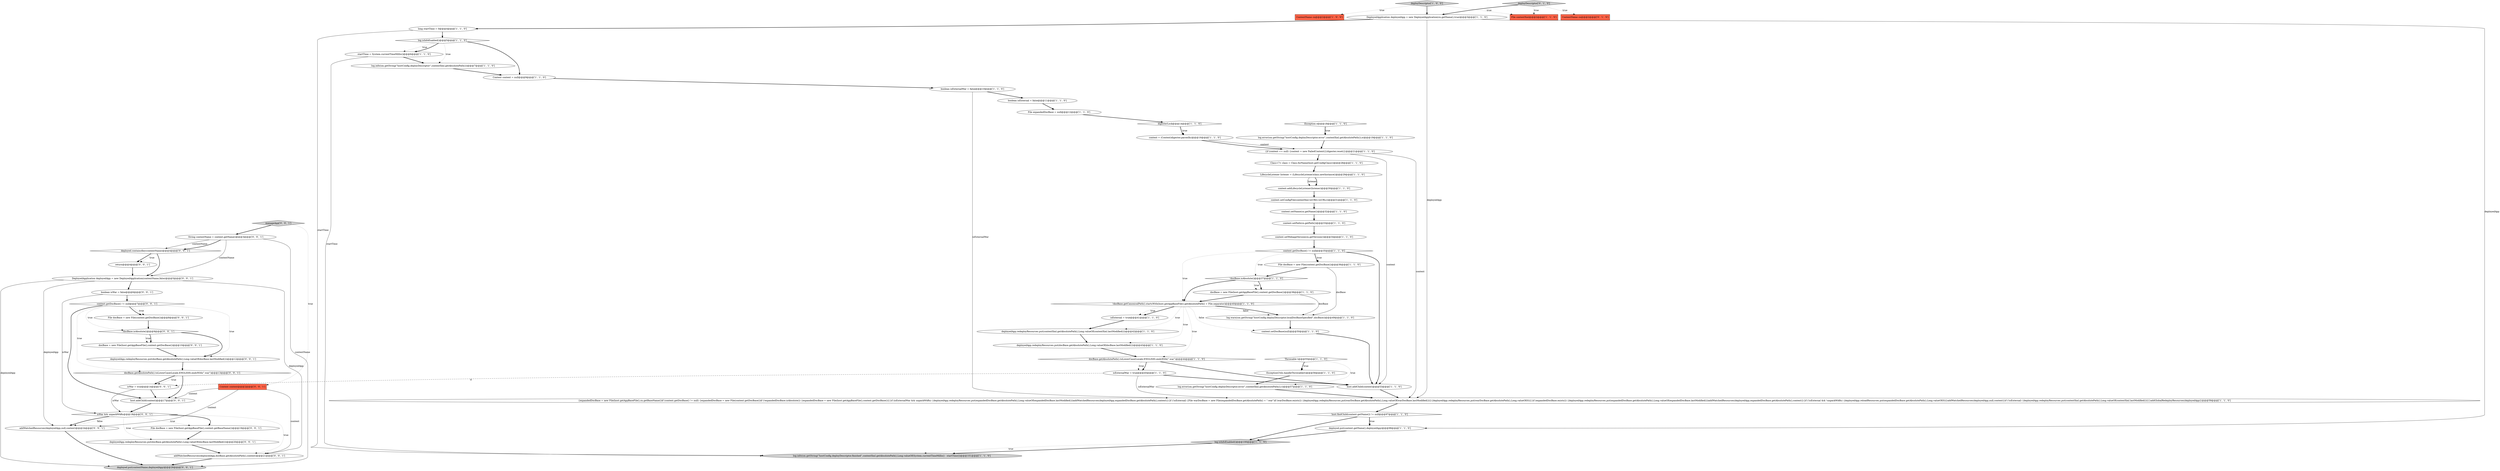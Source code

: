 digraph {
1 [style = filled, label = "!docBase.isAbsolute()@@@37@@@['1', '1', '0']", fillcolor = white, shape = diamond image = "AAA0AAABBB1BBB"];
18 [style = filled, label = "log.isInfoEnabled()@@@100@@@['1', '1', '0']", fillcolor = lightgray, shape = diamond image = "AAA0AAABBB1BBB"];
15 [style = filled, label = "docBase.getAbsolutePath().toLowerCase(Locale.ENGLISH).endsWith(\".war\")@@@44@@@['1', '1', '0']", fillcolor = white, shape = diamond image = "AAA0AAABBB1BBB"];
36 [style = filled, label = "context.getDocBase() != null@@@35@@@['1', '1', '0']", fillcolor = white, shape = diamond image = "AAA0AAABBB1BBB"];
65 [style = filled, label = "isWar && unpackWARs@@@18@@@['0', '0', '1']", fillcolor = white, shape = diamond image = "AAA0AAABBB3BBB"];
16 [style = filled, label = "log.isInfoEnabled()@@@5@@@['1', '1', '0']", fillcolor = white, shape = diamond image = "AAA0AAABBB1BBB"];
4 [style = filled, label = "ContextName cn@@@2@@@['1', '0', '0']", fillcolor = tomato, shape = box image = "AAA0AAABBB1BBB"];
53 [style = filled, label = "addWatchedResources(deployedApp,null,context)@@@24@@@['0', '0', '1']", fillcolor = white, shape = ellipse image = "AAA0AAABBB3BBB"];
49 [style = filled, label = "deployedApp.redeployResources.put(docBase.getAbsolutePath(),Long.valueOf(docBase.lastModified()))@@@12@@@['0', '0', '1']", fillcolor = white, shape = ellipse image = "AAA0AAABBB3BBB"];
58 [style = filled, label = "File docBase = new File(host.getAppBaseFile(),context.getBaseName())@@@19@@@['0', '0', '1']", fillcolor = white, shape = ellipse image = "AAA0AAABBB3BBB"];
31 [style = filled, label = "isExternalWar = true@@@45@@@['1', '1', '0']", fillcolor = white, shape = ellipse image = "AAA0AAABBB1BBB"];
21 [style = filled, label = "deployDescriptor['1', '0', '0']", fillcolor = lightgray, shape = diamond image = "AAA0AAABBB1BBB"];
23 [style = filled, label = "context = (Context)digester.parse(fis)@@@16@@@['1', '1', '0']", fillcolor = white, shape = ellipse image = "AAA0AAABBB1BBB"];
7 [style = filled, label = "log.info(sm.getString(\"hostConfig.deployDescriptor.finished\",contextXml.getAbsolutePath(),Long.valueOf(System.currentTimeMillis() - startTime)))@@@101@@@['1', '1', '0']", fillcolor = lightgray, shape = ellipse image = "AAA0AAABBB1BBB"];
39 [style = filled, label = "context.setName(cn.getName())@@@32@@@['1', '1', '0']", fillcolor = white, shape = ellipse image = "AAA0AAABBB1BBB"];
45 [style = filled, label = "ContextName cn@@@2@@@['0', '1', '0']", fillcolor = tomato, shape = box image = "AAA0AAABBB2BBB"];
17 [style = filled, label = "!docBase.getCanonicalPath().startsWith(host.getAppBaseFile().getAbsolutePath() + File.separator)@@@40@@@['1', '1', '0']", fillcolor = white, shape = diamond image = "AAA0AAABBB1BBB"];
11 [style = filled, label = "context.setWebappVersion(cn.getVersion())@@@34@@@['1', '1', '0']", fillcolor = white, shape = ellipse image = "AAA0AAABBB1BBB"];
22 [style = filled, label = "long startTime = 0@@@4@@@['1', '1', '0']", fillcolor = white, shape = ellipse image = "AAA0AAABBB1BBB"];
30 [style = filled, label = "context.addLifecycleListener(listener)@@@30@@@['1', '1', '0']", fillcolor = white, shape = ellipse image = "AAA0AAABBB1BBB"];
34 [style = filled, label = "File expandedDocBase = null@@@12@@@['1', '1', '0']", fillcolor = white, shape = ellipse image = "AAA0AAABBB1BBB"];
33 [style = filled, label = "DeployedApplication deployedApp = new DeployedApplication(cn.getName(),true)@@@3@@@['1', '1', '0']", fillcolor = white, shape = ellipse image = "AAA0AAABBB1BBB"];
62 [style = filled, label = "deployed.containsKey(contextName)@@@4@@@['0', '0', '1']", fillcolor = white, shape = diamond image = "AAA0AAABBB3BBB"];
46 [style = filled, label = "deployDescriptor['0', '1', '0']", fillcolor = lightgray, shape = diamond image = "AAA0AAABBB2BBB"];
24 [style = filled, label = "boolean isExternal = false@@@11@@@['1', '1', '0']", fillcolor = white, shape = ellipse image = "AAA0AAABBB1BBB"];
29 [style = filled, label = "log.info(sm.getString(\"hostConfig.deployDescriptor\",contextXml.getAbsolutePath()))@@@7@@@['1', '1', '0']", fillcolor = white, shape = ellipse image = "AAA0AAABBB1BBB"];
14 [style = filled, label = "startTime = System.currentTimeMillis()@@@6@@@['1', '1', '0']", fillcolor = white, shape = ellipse image = "AAA0AAABBB1BBB"];
47 [style = filled, label = "boolean isWar = false@@@6@@@['0', '0', '1']", fillcolor = white, shape = ellipse image = "AAA0AAABBB3BBB"];
27 [style = filled, label = "isExternal = true@@@41@@@['1', '1', '0']", fillcolor = white, shape = ellipse image = "AAA0AAABBB1BBB"];
55 [style = filled, label = "String contextName = context.getName()@@@3@@@['0', '0', '1']", fillcolor = white, shape = ellipse image = "AAA0AAABBB3BBB"];
59 [style = filled, label = "deployedApp.redeployResources.put(docBase.getAbsolutePath(),Long.valueOf(docBase.lastModified()))@@@20@@@['0', '0', '1']", fillcolor = white, shape = ellipse image = "AAA0AAABBB3BBB"];
0 [style = filled, label = "Context context = null@@@9@@@['1', '1', '0']", fillcolor = white, shape = ellipse image = "AAA0AAABBB1BBB"];
20 [style = filled, label = "log.error(sm.getString(\"hostConfig.deployDescriptor.error\",contextXml.getAbsolutePath()),t)@@@57@@@['1', '1', '0']", fillcolor = white, shape = ellipse image = "AAA0AAABBB1BBB"];
13 [style = filled, label = "{if (context == null) {context = new FailedContext()}digester.reset()}@@@21@@@['1', '1', '0']", fillcolor = white, shape = ellipse image = "AAA0AAABBB1BBB"];
35 [style = filled, label = "ExceptionUtils.handleThrowable(t)@@@56@@@['1', '1', '0']", fillcolor = white, shape = ellipse image = "AAA0AAABBB1BBB"];
66 [style = filled, label = "!docBase.isAbsolute()@@@9@@@['0', '0', '1']", fillcolor = white, shape = diamond image = "AAA0AAABBB3BBB"];
48 [style = filled, label = "return@@@4@@@['0', '0', '1']", fillcolor = white, shape = ellipse image = "AAA0AAABBB3BBB"];
43 [style = filled, label = "deployedApp.redeployResources.put(contextXml.getAbsolutePath(),Long.valueOf(contextXml.lastModified()))@@@42@@@['1', '1', '0']", fillcolor = white, shape = ellipse image = "AAA0AAABBB1BBB"];
61 [style = filled, label = "deployed.put(contextName,deployedApp)@@@26@@@['0', '0', '1']", fillcolor = lightgray, shape = ellipse image = "AAA0AAABBB3BBB"];
37 [style = filled, label = "File contextXml@@@2@@@['1', '1', '0']", fillcolor = tomato, shape = box image = "AAA0AAABBB1BBB"];
56 [style = filled, label = "addWatchedResources(deployedApp,docBase.getAbsolutePath(),context)@@@21@@@['0', '0', '1']", fillcolor = white, shape = ellipse image = "AAA0AAABBB3BBB"];
3 [style = filled, label = "deployedApp.redeployResources.put(docBase.getAbsolutePath(),Long.valueOf(docBase.lastModified()))@@@43@@@['1', '1', '0']", fillcolor = white, shape = ellipse image = "AAA0AAABBB1BBB"];
19 [style = filled, label = "context.setConfigFile(contextXml.toURI().toURL())@@@31@@@['1', '1', '0']", fillcolor = white, shape = ellipse image = "AAA0AAABBB1BBB"];
2 [style = filled, label = "LifecycleListener listener = (LifecycleListener)clazz.newInstance()@@@29@@@['1', '1', '0']", fillcolor = white, shape = ellipse image = "AAA0AAABBB1BBB"];
51 [style = filled, label = "docBase = new File(host.getAppBaseFile(),context.getDocBase())@@@10@@@['0', '0', '1']", fillcolor = white, shape = ellipse image = "AAA0AAABBB3BBB"];
10 [style = filled, label = "log.error(sm.getString(\"hostConfig.deployDescriptor.error\",contextXml.getAbsolutePath()),e)@@@19@@@['1', '1', '0']", fillcolor = white, shape = ellipse image = "AAA0AAABBB1BBB"];
41 [style = filled, label = "digesterLock@@@14@@@['1', '1', '0']", fillcolor = white, shape = diamond image = "AAA0AAABBB1BBB"];
64 [style = filled, label = "File docBase = new File(context.getDocBase())@@@8@@@['0', '0', '1']", fillcolor = white, shape = ellipse image = "AAA0AAABBB3BBB"];
63 [style = filled, label = "manageApp['0', '0', '1']", fillcolor = lightgray, shape = diamond image = "AAA0AAABBB3BBB"];
6 [style = filled, label = "host.findChild(context.getName()) != null@@@97@@@['1', '1', '0']", fillcolor = white, shape = diamond image = "AAA0AAABBB1BBB"];
32 [style = filled, label = "context.setDocBase(null)@@@50@@@['1', '1', '0']", fillcolor = white, shape = ellipse image = "AAA0AAABBB1BBB"];
42 [style = filled, label = "context.setPath(cn.getPath())@@@33@@@['1', '1', '0']", fillcolor = white, shape = ellipse image = "AAA0AAABBB1BBB"];
5 [style = filled, label = "File docBase = new File(context.getDocBase())@@@36@@@['1', '1', '0']", fillcolor = white, shape = ellipse image = "AAA0AAABBB1BBB"];
12 [style = filled, label = "Exception e@@@18@@@['1', '1', '0']", fillcolor = white, shape = diamond image = "AAA0AAABBB1BBB"];
44 [style = filled, label = "deployed.put(context.getName(),deployedApp)@@@98@@@['1', '1', '0']", fillcolor = white, shape = ellipse image = "AAA0AAABBB1BBB"];
8 [style = filled, label = "docBase = new File(host.getAppBaseFile(),context.getDocBase())@@@38@@@['1', '1', '0']", fillcolor = white, shape = ellipse image = "AAA0AAABBB1BBB"];
38 [style = filled, label = "Class<?> clazz = Class.forName(host.getConfigClass())@@@28@@@['1', '1', '0']", fillcolor = white, shape = ellipse image = "AAA0AAABBB1BBB"];
50 [style = filled, label = "docBase.getAbsolutePath().toLowerCase(Locale.ENGLISH).endsWith(\".war\")@@@13@@@['0', '0', '1']", fillcolor = white, shape = diamond image = "AAA0AAABBB3BBB"];
57 [style = filled, label = "context.getDocBase() != null@@@7@@@['0', '0', '1']", fillcolor = white, shape = diamond image = "AAA0AAABBB3BBB"];
25 [style = filled, label = "boolean isExternalWar = false@@@10@@@['1', '1', '0']", fillcolor = white, shape = ellipse image = "AAA0AAABBB1BBB"];
40 [style = filled, label = "Throwable t@@@55@@@['1', '1', '0']", fillcolor = white, shape = diamond image = "AAA0AAABBB1BBB"];
54 [style = filled, label = "DeployedApplication deployedApp = new DeployedApplication(contextName,false)@@@5@@@['0', '0', '1']", fillcolor = white, shape = ellipse image = "AAA0AAABBB3BBB"];
60 [style = filled, label = "isWar = true@@@14@@@['0', '0', '1']", fillcolor = white, shape = ellipse image = "AAA0AAABBB3BBB"];
52 [style = filled, label = "Context context@@@2@@@['0', '0', '1']", fillcolor = tomato, shape = box image = "AAA0AAABBB3BBB"];
26 [style = filled, label = "host.addChild(context)@@@53@@@['1', '1', '0']", fillcolor = white, shape = ellipse image = "AAA0AAABBB1BBB"];
67 [style = filled, label = "host.addChild(context)@@@17@@@['0', '0', '1']", fillcolor = white, shape = ellipse image = "AAA0AAABBB3BBB"];
9 [style = filled, label = "{expandedDocBase = new File(host.getAppBaseFile(),cn.getBaseName())if (context.getDocBase() != null) {expandedDocBase = new File(context.getDocBase())if (!expandedDocBase.isAbsolute()) {expandedDocBase = new File(host.getAppBaseFile(),context.getDocBase())}}if (isExternalWar && unpackWARs) {deployedApp.redeployResources.put(expandedDocBase.getAbsolutePath(),Long.valueOf(expandedDocBase.lastModified()))addWatchedResources(deployedApp,expandedDocBase.getAbsolutePath(),context)}{if (!isExternal) {File warDocBase = new File(expandedDocBase.getAbsolutePath() + \".war\")if (warDocBase.exists()) {deployedApp.redeployResources.put(warDocBase.getAbsolutePath(),Long.valueOf(warDocBase.lastModified()))}{deployedApp.redeployResources.put(warDocBase.getAbsolutePath(),Long.valueOf(0))}}if (expandedDocBase.exists()) {deployedApp.redeployResources.put(expandedDocBase.getAbsolutePath(),Long.valueOf(expandedDocBase.lastModified()))addWatchedResources(deployedApp,expandedDocBase.getAbsolutePath(),context)}{if (!isExternal && !unpackWARs) {deployedApp.reloadResources.put(expandedDocBase.getAbsolutePath(),Long.valueOf(0))}addWatchedResources(deployedApp,null,context)}if (!isExternal) {deployedApp.redeployResources.put(contextXml.getAbsolutePath(),Long.valueOf(contextXml.lastModified()))}}addGlobalRedeployResources(deployedApp)}@@@59@@@['1', '1', '0']", fillcolor = white, shape = ellipse image = "AAA0AAABBB1BBB"];
28 [style = filled, label = "log.warn(sm.getString(\"hostConfig.deployDescriptor.localDocBaseSpecified\",docBase))@@@49@@@['1', '1', '0']", fillcolor = white, shape = ellipse image = "AAA0AAABBB1BBB"];
57->50 [style = dotted, label="true"];
59->56 [style = bold, label=""];
17->43 [style = dotted, label="true"];
33->44 [style = solid, label="deployedApp"];
55->61 [style = solid, label="contextName"];
41->23 [style = bold, label=""];
5->1 [style = bold, label=""];
66->51 [style = dotted, label="true"];
16->0 [style = bold, label=""];
62->48 [style = bold, label=""];
39->42 [style = bold, label=""];
43->3 [style = bold, label=""];
0->25 [style = bold, label=""];
13->38 [style = bold, label=""];
14->29 [style = bold, label=""];
65->58 [style = bold, label=""];
12->10 [style = bold, label=""];
17->15 [style = dotted, label="true"];
18->7 [style = dotted, label="true"];
63->55 [style = bold, label=""];
15->26 [style = bold, label=""];
1->17 [style = bold, label=""];
40->20 [style = dotted, label="true"];
11->36 [style = bold, label=""];
51->49 [style = bold, label=""];
16->29 [style = dotted, label="true"];
40->35 [style = bold, label=""];
17->3 [style = dotted, label="true"];
8->28 [style = solid, label="docBase"];
41->23 [style = dotted, label="true"];
53->61 [style = bold, label=""];
58->59 [style = bold, label=""];
12->10 [style = dotted, label="true"];
52->67 [style = solid, label="context"];
50->67 [style = bold, label=""];
5->28 [style = solid, label="docBase"];
44->18 [style = bold, label=""];
17->27 [style = bold, label=""];
54->61 [style = solid, label="deployedApp"];
21->37 [style = dotted, label="true"];
28->32 [style = bold, label=""];
1->8 [style = bold, label=""];
48->54 [style = bold, label=""];
16->14 [style = dotted, label="true"];
15->31 [style = bold, label=""];
36->1 [style = dotted, label="true"];
46->45 [style = dotted, label="true"];
31->26 [style = bold, label=""];
26->9 [style = bold, label=""];
13->9 [style = solid, label="context"];
55->54 [style = solid, label="contextName"];
60->67 [style = bold, label=""];
57->64 [style = dotted, label="true"];
65->59 [style = dotted, label="true"];
50->60 [style = bold, label=""];
6->44 [style = bold, label=""];
52->53 [style = solid, label="context"];
17->32 [style = dotted, label="false"];
25->9 [style = solid, label="isExternalWar"];
6->44 [style = dotted, label="true"];
57->49 [style = dotted, label="true"];
57->66 [style = dotted, label="true"];
57->64 [style = bold, label=""];
55->62 [style = solid, label="contextName"];
35->20 [style = bold, label=""];
62->48 [style = dotted, label="true"];
31->60 [style = dashed, label="0"];
6->18 [style = bold, label=""];
47->57 [style = bold, label=""];
21->33 [style = bold, label=""];
33->9 [style = solid, label="deployedApp"];
67->65 [style = bold, label=""];
2->30 [style = solid, label="listener"];
23->13 [style = solid, label="context"];
22->16 [style = bold, label=""];
54->53 [style = solid, label="deployedApp"];
42->11 [style = bold, label=""];
57->67 [style = bold, label=""];
66->49 [style = bold, label=""];
66->51 [style = bold, label=""];
65->56 [style = dotted, label="true"];
9->6 [style = bold, label=""];
32->26 [style = bold, label=""];
22->7 [style = solid, label="startTime"];
23->13 [style = bold, label=""];
63->52 [style = dotted, label="true"];
10->13 [style = bold, label=""];
34->41 [style = bold, label=""];
47->65 [style = solid, label="isWar"];
13->26 [style = solid, label="context"];
65->53 [style = bold, label=""];
20->9 [style = bold, label=""];
40->35 [style = dotted, label="true"];
36->5 [style = dotted, label="true"];
18->7 [style = bold, label=""];
19->39 [style = bold, label=""];
56->61 [style = bold, label=""];
31->9 [style = solid, label="isExternalWar"];
1->8 [style = dotted, label="true"];
64->66 [style = bold, label=""];
24->34 [style = bold, label=""];
25->24 [style = bold, label=""];
38->2 [style = bold, label=""];
52->56 [style = solid, label="context"];
36->5 [style = bold, label=""];
46->37 [style = dotted, label="true"];
8->17 [style = bold, label=""];
36->17 [style = dotted, label="true"];
46->33 [style = bold, label=""];
62->54 [style = bold, label=""];
29->0 [style = bold, label=""];
15->31 [style = dotted, label="true"];
50->60 [style = dotted, label="true"];
65->53 [style = dotted, label="false"];
33->22 [style = bold, label=""];
60->65 [style = solid, label="isWar"];
54->56 [style = solid, label="deployedApp"];
16->14 [style = bold, label=""];
55->62 [style = bold, label=""];
36->26 [style = bold, label=""];
17->28 [style = dotted, label="false"];
17->28 [style = bold, label=""];
27->43 [style = bold, label=""];
3->15 [style = bold, label=""];
2->30 [style = bold, label=""];
17->27 [style = dotted, label="true"];
14->7 [style = solid, label="startTime"];
54->47 [style = bold, label=""];
65->58 [style = dotted, label="true"];
21->4 [style = dotted, label="true"];
30->19 [style = bold, label=""];
49->50 [style = bold, label=""];
}
